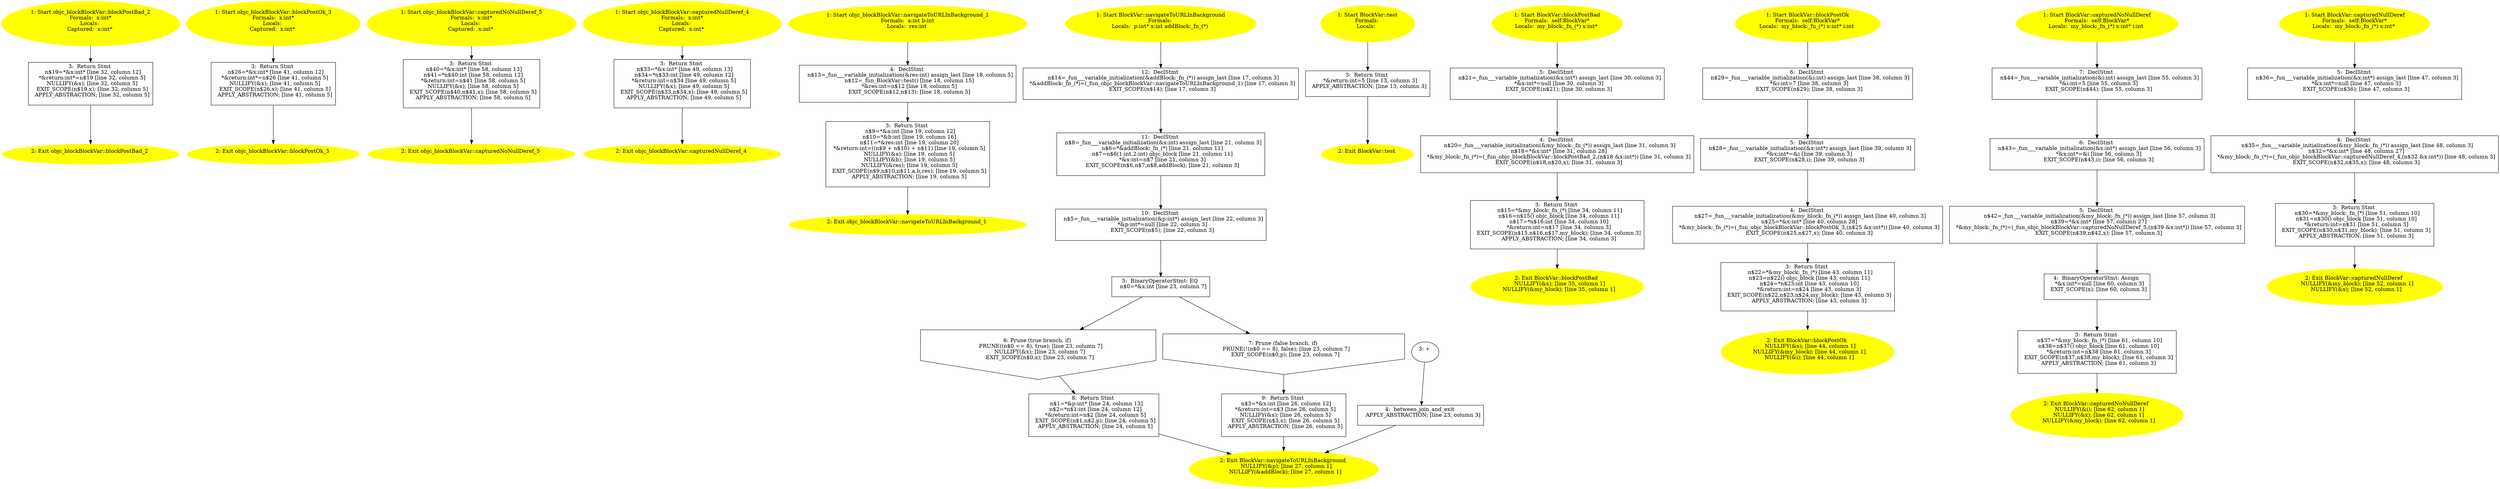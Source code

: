 /* @generated */
digraph cfg {
"objc_blockBlockVar::blockPostBad_2.dfe036ee6adc8f91e6e1d3ca5c8a9c9d_1" [label="1: Start objc_blockBlockVar::blockPostBad_2\nFormals:  x:int*\nLocals: \nCaptured:  x:int* \n  " color=yellow style=filled]
	

	 "objc_blockBlockVar::blockPostBad_2.dfe036ee6adc8f91e6e1d3ca5c8a9c9d_1" -> "objc_blockBlockVar::blockPostBad_2.dfe036ee6adc8f91e6e1d3ca5c8a9c9d_3" ;
"objc_blockBlockVar::blockPostBad_2.dfe036ee6adc8f91e6e1d3ca5c8a9c9d_2" [label="2: Exit objc_blockBlockVar::blockPostBad_2 \n  " color=yellow style=filled]
	

"objc_blockBlockVar::blockPostBad_2.dfe036ee6adc8f91e6e1d3ca5c8a9c9d_3" [label="3:  Return Stmt \n   n$19=*&x:int* [line 32, column 12]\n  *&return:int*=n$19 [line 32, column 5]\n  NULLIFY(&x); [line 32, column 5]\n  EXIT_SCOPE(n$19,x); [line 32, column 5]\n  APPLY_ABSTRACTION; [line 32, column 5]\n " shape="box"]
	

	 "objc_blockBlockVar::blockPostBad_2.dfe036ee6adc8f91e6e1d3ca5c8a9c9d_3" -> "objc_blockBlockVar::blockPostBad_2.dfe036ee6adc8f91e6e1d3ca5c8a9c9d_2" ;
"objc_blockBlockVar::blockPostOk_3.903f9a5c68adca5e567b8d339d58501c_1" [label="1: Start objc_blockBlockVar::blockPostOk_3\nFormals:  x:int*\nLocals: \nCaptured:  x:int* \n  " color=yellow style=filled]
	

	 "objc_blockBlockVar::blockPostOk_3.903f9a5c68adca5e567b8d339d58501c_1" -> "objc_blockBlockVar::blockPostOk_3.903f9a5c68adca5e567b8d339d58501c_3" ;
"objc_blockBlockVar::blockPostOk_3.903f9a5c68adca5e567b8d339d58501c_2" [label="2: Exit objc_blockBlockVar::blockPostOk_3 \n  " color=yellow style=filled]
	

"objc_blockBlockVar::blockPostOk_3.903f9a5c68adca5e567b8d339d58501c_3" [label="3:  Return Stmt \n   n$26=*&x:int* [line 41, column 12]\n  *&return:int*=n$26 [line 41, column 5]\n  NULLIFY(&x); [line 41, column 5]\n  EXIT_SCOPE(n$26,x); [line 41, column 5]\n  APPLY_ABSTRACTION; [line 41, column 5]\n " shape="box"]
	

	 "objc_blockBlockVar::blockPostOk_3.903f9a5c68adca5e567b8d339d58501c_3" -> "objc_blockBlockVar::blockPostOk_3.903f9a5c68adca5e567b8d339d58501c_2" ;
"objc_blockBlockVar::capturedNoNullDeref_5.f4e4e582375f09fa84b315ddc9e9d2fb_1" [label="1: Start objc_blockBlockVar::capturedNoNullDeref_5\nFormals:  x:int*\nLocals: \nCaptured:  x:int* \n  " color=yellow style=filled]
	

	 "objc_blockBlockVar::capturedNoNullDeref_5.f4e4e582375f09fa84b315ddc9e9d2fb_1" -> "objc_blockBlockVar::capturedNoNullDeref_5.f4e4e582375f09fa84b315ddc9e9d2fb_3" ;
"objc_blockBlockVar::capturedNoNullDeref_5.f4e4e582375f09fa84b315ddc9e9d2fb_2" [label="2: Exit objc_blockBlockVar::capturedNoNullDeref_5 \n  " color=yellow style=filled]
	

"objc_blockBlockVar::capturedNoNullDeref_5.f4e4e582375f09fa84b315ddc9e9d2fb_3" [label="3:  Return Stmt \n   n$40=*&x:int* [line 58, column 13]\n  n$41=*n$40:int [line 58, column 12]\n  *&return:int=n$41 [line 58, column 5]\n  NULLIFY(&x); [line 58, column 5]\n  EXIT_SCOPE(n$40,n$41,x); [line 58, column 5]\n  APPLY_ABSTRACTION; [line 58, column 5]\n " shape="box"]
	

	 "objc_blockBlockVar::capturedNoNullDeref_5.f4e4e582375f09fa84b315ddc9e9d2fb_3" -> "objc_blockBlockVar::capturedNoNullDeref_5.f4e4e582375f09fa84b315ddc9e9d2fb_2" ;
"objc_blockBlockVar::capturedNullDeref_4.bc226164a990fded32aae0d7f88b48d2_1" [label="1: Start objc_blockBlockVar::capturedNullDeref_4\nFormals:  x:int*\nLocals: \nCaptured:  x:int* \n  " color=yellow style=filled]
	

	 "objc_blockBlockVar::capturedNullDeref_4.bc226164a990fded32aae0d7f88b48d2_1" -> "objc_blockBlockVar::capturedNullDeref_4.bc226164a990fded32aae0d7f88b48d2_3" ;
"objc_blockBlockVar::capturedNullDeref_4.bc226164a990fded32aae0d7f88b48d2_2" [label="2: Exit objc_blockBlockVar::capturedNullDeref_4 \n  " color=yellow style=filled]
	

"objc_blockBlockVar::capturedNullDeref_4.bc226164a990fded32aae0d7f88b48d2_3" [label="3:  Return Stmt \n   n$33=*&x:int* [line 49, column 13]\n  n$34=*n$33:int [line 49, column 12]\n  *&return:int=n$34 [line 49, column 5]\n  NULLIFY(&x); [line 49, column 5]\n  EXIT_SCOPE(n$33,n$34,x); [line 49, column 5]\n  APPLY_ABSTRACTION; [line 49, column 5]\n " shape="box"]
	

	 "objc_blockBlockVar::capturedNullDeref_4.bc226164a990fded32aae0d7f88b48d2_3" -> "objc_blockBlockVar::capturedNullDeref_4.bc226164a990fded32aae0d7f88b48d2_2" ;
"objc_blockBlockVar::navigateToURLInBackground_1.12cd351936bfe9a1f532e264d27049bb_1" [label="1: Start objc_blockBlockVar::navigateToURLInBackground_1\nFormals:  a:int b:int\nLocals:  res:int \n  " color=yellow style=filled]
	

	 "objc_blockBlockVar::navigateToURLInBackground_1.12cd351936bfe9a1f532e264d27049bb_1" -> "objc_blockBlockVar::navigateToURLInBackground_1.12cd351936bfe9a1f532e264d27049bb_4" ;
"objc_blockBlockVar::navigateToURLInBackground_1.12cd351936bfe9a1f532e264d27049bb_2" [label="2: Exit objc_blockBlockVar::navigateToURLInBackground_1 \n  " color=yellow style=filled]
	

"objc_blockBlockVar::navigateToURLInBackground_1.12cd351936bfe9a1f532e264d27049bb_3" [label="3:  Return Stmt \n   n$9=*&a:int [line 19, column 12]\n  n$10=*&b:int [line 19, column 16]\n  n$11=*&res:int [line 19, column 20]\n  *&return:int=((n$9 + n$10) + n$11) [line 19, column 5]\n  NULLIFY(&a); [line 19, column 5]\n  NULLIFY(&b); [line 19, column 5]\n  NULLIFY(&res); [line 19, column 5]\n  EXIT_SCOPE(n$9,n$10,n$11,a,b,res); [line 19, column 5]\n  APPLY_ABSTRACTION; [line 19, column 5]\n " shape="box"]
	

	 "objc_blockBlockVar::navigateToURLInBackground_1.12cd351936bfe9a1f532e264d27049bb_3" -> "objc_blockBlockVar::navigateToURLInBackground_1.12cd351936bfe9a1f532e264d27049bb_2" ;
"objc_blockBlockVar::navigateToURLInBackground_1.12cd351936bfe9a1f532e264d27049bb_4" [label="4:  DeclStmt \n   n$13=_fun___variable_initialization(&res:int) assign_last [line 18, column 5]\n  n$12=_fun_BlockVar::test() [line 18, column 15]\n  *&res:int=n$12 [line 18, column 5]\n  EXIT_SCOPE(n$12,n$13); [line 18, column 5]\n " shape="box"]
	

	 "objc_blockBlockVar::navigateToURLInBackground_1.12cd351936bfe9a1f532e264d27049bb_4" -> "objc_blockBlockVar::navigateToURLInBackground_1.12cd351936bfe9a1f532e264d27049bb_3" ;
"navigateToURLInBackground#BlockVar#class.f4e64a7a224e4dae5096c3b731a4233e_1" [label="1: Start BlockVar::navigateToURLInBackground\nFormals: \nLocals:  p:int* x:int addBlock:_fn_(*) \n  " color=yellow style=filled]
	

	 "navigateToURLInBackground#BlockVar#class.f4e64a7a224e4dae5096c3b731a4233e_1" -> "navigateToURLInBackground#BlockVar#class.f4e64a7a224e4dae5096c3b731a4233e_12" ;
"navigateToURLInBackground#BlockVar#class.f4e64a7a224e4dae5096c3b731a4233e_2" [label="2: Exit BlockVar::navigateToURLInBackground \n   NULLIFY(&p); [line 27, column 1]\n  NULLIFY(&addBlock); [line 27, column 1]\n " color=yellow style=filled]
	

"navigateToURLInBackground#BlockVar#class.f4e64a7a224e4dae5096c3b731a4233e_3" [label="3: + \n  " ]
	

	 "navigateToURLInBackground#BlockVar#class.f4e64a7a224e4dae5096c3b731a4233e_3" -> "navigateToURLInBackground#BlockVar#class.f4e64a7a224e4dae5096c3b731a4233e_4" ;
"navigateToURLInBackground#BlockVar#class.f4e64a7a224e4dae5096c3b731a4233e_4" [label="4:  between_join_and_exit \n   APPLY_ABSTRACTION; [line 23, column 3]\n " shape="box"]
	

	 "navigateToURLInBackground#BlockVar#class.f4e64a7a224e4dae5096c3b731a4233e_4" -> "navigateToURLInBackground#BlockVar#class.f4e64a7a224e4dae5096c3b731a4233e_2" ;
"navigateToURLInBackground#BlockVar#class.f4e64a7a224e4dae5096c3b731a4233e_5" [label="5:  BinaryOperatorStmt: EQ \n   n$0=*&x:int [line 23, column 7]\n " shape="box"]
	

	 "navigateToURLInBackground#BlockVar#class.f4e64a7a224e4dae5096c3b731a4233e_5" -> "navigateToURLInBackground#BlockVar#class.f4e64a7a224e4dae5096c3b731a4233e_6" ;
	 "navigateToURLInBackground#BlockVar#class.f4e64a7a224e4dae5096c3b731a4233e_5" -> "navigateToURLInBackground#BlockVar#class.f4e64a7a224e4dae5096c3b731a4233e_7" ;
"navigateToURLInBackground#BlockVar#class.f4e64a7a224e4dae5096c3b731a4233e_6" [label="6: Prune (true branch, if) \n   PRUNE((n$0 == 8), true); [line 23, column 7]\n  NULLIFY(&x); [line 23, column 7]\n  EXIT_SCOPE(n$0,x); [line 23, column 7]\n " shape="invhouse"]
	

	 "navigateToURLInBackground#BlockVar#class.f4e64a7a224e4dae5096c3b731a4233e_6" -> "navigateToURLInBackground#BlockVar#class.f4e64a7a224e4dae5096c3b731a4233e_8" ;
"navigateToURLInBackground#BlockVar#class.f4e64a7a224e4dae5096c3b731a4233e_7" [label="7: Prune (false branch, if) \n   PRUNE(!(n$0 == 8), false); [line 23, column 7]\n  EXIT_SCOPE(n$0,p); [line 23, column 7]\n " shape="invhouse"]
	

	 "navigateToURLInBackground#BlockVar#class.f4e64a7a224e4dae5096c3b731a4233e_7" -> "navigateToURLInBackground#BlockVar#class.f4e64a7a224e4dae5096c3b731a4233e_9" ;
"navigateToURLInBackground#BlockVar#class.f4e64a7a224e4dae5096c3b731a4233e_8" [label="8:  Return Stmt \n   n$1=*&p:int* [line 24, column 13]\n  n$2=*n$1:int [line 24, column 12]\n  *&return:int=n$2 [line 24, column 5]\n  EXIT_SCOPE(n$1,n$2,p); [line 24, column 5]\n  APPLY_ABSTRACTION; [line 24, column 5]\n " shape="box"]
	

	 "navigateToURLInBackground#BlockVar#class.f4e64a7a224e4dae5096c3b731a4233e_8" -> "navigateToURLInBackground#BlockVar#class.f4e64a7a224e4dae5096c3b731a4233e_2" ;
"navigateToURLInBackground#BlockVar#class.f4e64a7a224e4dae5096c3b731a4233e_9" [label="9:  Return Stmt \n   n$3=*&x:int [line 26, column 12]\n  *&return:int=n$3 [line 26, column 5]\n  NULLIFY(&x); [line 26, column 5]\n  EXIT_SCOPE(n$3,x); [line 26, column 5]\n  APPLY_ABSTRACTION; [line 26, column 5]\n " shape="box"]
	

	 "navigateToURLInBackground#BlockVar#class.f4e64a7a224e4dae5096c3b731a4233e_9" -> "navigateToURLInBackground#BlockVar#class.f4e64a7a224e4dae5096c3b731a4233e_2" ;
"navigateToURLInBackground#BlockVar#class.f4e64a7a224e4dae5096c3b731a4233e_10" [label="10:  DeclStmt \n   n$5=_fun___variable_initialization(&p:int*) assign_last [line 22, column 3]\n  *&p:int*=null [line 22, column 3]\n  EXIT_SCOPE(n$5); [line 22, column 3]\n " shape="box"]
	

	 "navigateToURLInBackground#BlockVar#class.f4e64a7a224e4dae5096c3b731a4233e_10" -> "navigateToURLInBackground#BlockVar#class.f4e64a7a224e4dae5096c3b731a4233e_5" ;
"navigateToURLInBackground#BlockVar#class.f4e64a7a224e4dae5096c3b731a4233e_11" [label="11:  DeclStmt \n   n$8=_fun___variable_initialization(&x:int) assign_last [line 21, column 3]\n  n$6=*&addBlock:_fn_(*) [line 21, column 11]\n  n$7=n$6(1:int,2:int) objc_block [line 21, column 11]\n  *&x:int=n$7 [line 21, column 3]\n  EXIT_SCOPE(n$6,n$7,n$8,addBlock); [line 21, column 3]\n " shape="box"]
	

	 "navigateToURLInBackground#BlockVar#class.f4e64a7a224e4dae5096c3b731a4233e_11" -> "navigateToURLInBackground#BlockVar#class.f4e64a7a224e4dae5096c3b731a4233e_10" ;
"navigateToURLInBackground#BlockVar#class.f4e64a7a224e4dae5096c3b731a4233e_12" [label="12:  DeclStmt \n   n$14=_fun___variable_initialization(&addBlock:_fn_(*)) assign_last [line 17, column 3]\n  *&addBlock:_fn_(*)=(_fun_objc_blockBlockVar::navigateToURLInBackground_1) [line 17, column 3]\n  EXIT_SCOPE(n$14); [line 17, column 3]\n " shape="box"]
	

	 "navigateToURLInBackground#BlockVar#class.f4e64a7a224e4dae5096c3b731a4233e_12" -> "navigateToURLInBackground#BlockVar#class.f4e64a7a224e4dae5096c3b731a4233e_11" ;
"test#BlockVar#class.79d88363beeb921609a605886abe817f_1" [label="1: Start BlockVar::test\nFormals: \nLocals:  \n  " color=yellow style=filled]
	

	 "test#BlockVar#class.79d88363beeb921609a605886abe817f_1" -> "test#BlockVar#class.79d88363beeb921609a605886abe817f_3" ;
"test#BlockVar#class.79d88363beeb921609a605886abe817f_2" [label="2: Exit BlockVar::test \n  " color=yellow style=filled]
	

"test#BlockVar#class.79d88363beeb921609a605886abe817f_3" [label="3:  Return Stmt \n   *&return:int=5 [line 13, column 3]\n  APPLY_ABSTRACTION; [line 13, column 3]\n " shape="box"]
	

	 "test#BlockVar#class.79d88363beeb921609a605886abe817f_3" -> "test#BlockVar#class.79d88363beeb921609a605886abe817f_2" ;
"blockPostBad#BlockVar#instance.60292f870cad8c1a5cefdbfe4194d6f9_1" [label="1: Start BlockVar::blockPostBad\nFormals:  self:BlockVar*\nLocals:  my_block:_fn_(*) x:int* \n  " color=yellow style=filled]
	

	 "blockPostBad#BlockVar#instance.60292f870cad8c1a5cefdbfe4194d6f9_1" -> "blockPostBad#BlockVar#instance.60292f870cad8c1a5cefdbfe4194d6f9_5" ;
"blockPostBad#BlockVar#instance.60292f870cad8c1a5cefdbfe4194d6f9_2" [label="2: Exit BlockVar::blockPostBad \n   NULLIFY(&x); [line 35, column 1]\n  NULLIFY(&my_block); [line 35, column 1]\n " color=yellow style=filled]
	

"blockPostBad#BlockVar#instance.60292f870cad8c1a5cefdbfe4194d6f9_3" [label="3:  Return Stmt \n   n$15=*&my_block:_fn_(*) [line 34, column 11]\n  n$16=n$15() objc_block [line 34, column 11]\n  n$17=*n$16:int [line 34, column 10]\n  *&return:int=n$17 [line 34, column 3]\n  EXIT_SCOPE(n$15,n$16,n$17,my_block); [line 34, column 3]\n  APPLY_ABSTRACTION; [line 34, column 3]\n " shape="box"]
	

	 "blockPostBad#BlockVar#instance.60292f870cad8c1a5cefdbfe4194d6f9_3" -> "blockPostBad#BlockVar#instance.60292f870cad8c1a5cefdbfe4194d6f9_2" ;
"blockPostBad#BlockVar#instance.60292f870cad8c1a5cefdbfe4194d6f9_4" [label="4:  DeclStmt \n   n$20=_fun___variable_initialization(&my_block:_fn_(*)) assign_last [line 31, column 3]\n  n$18=*&x:int* [line 31, column 28]\n  *&my_block:_fn_(*)=(_fun_objc_blockBlockVar::blockPostBad_2,(n$18 &x:int*)) [line 31, column 3]\n  EXIT_SCOPE(n$18,n$20,x); [line 31, column 3]\n " shape="box"]
	

	 "blockPostBad#BlockVar#instance.60292f870cad8c1a5cefdbfe4194d6f9_4" -> "blockPostBad#BlockVar#instance.60292f870cad8c1a5cefdbfe4194d6f9_3" ;
"blockPostBad#BlockVar#instance.60292f870cad8c1a5cefdbfe4194d6f9_5" [label="5:  DeclStmt \n   n$21=_fun___variable_initialization(&x:int*) assign_last [line 30, column 3]\n  *&x:int*=null [line 30, column 3]\n  EXIT_SCOPE(n$21); [line 30, column 3]\n " shape="box"]
	

	 "blockPostBad#BlockVar#instance.60292f870cad8c1a5cefdbfe4194d6f9_5" -> "blockPostBad#BlockVar#instance.60292f870cad8c1a5cefdbfe4194d6f9_4" ;
"blockPostOk#BlockVar#instance.1bb64a946f8b169b31996644931ed82d_1" [label="1: Start BlockVar::blockPostOk\nFormals:  self:BlockVar*\nLocals:  my_block:_fn_(*) x:int* i:int \n  " color=yellow style=filled]
	

	 "blockPostOk#BlockVar#instance.1bb64a946f8b169b31996644931ed82d_1" -> "blockPostOk#BlockVar#instance.1bb64a946f8b169b31996644931ed82d_6" ;
"blockPostOk#BlockVar#instance.1bb64a946f8b169b31996644931ed82d_2" [label="2: Exit BlockVar::blockPostOk \n   NULLIFY(&x); [line 44, column 1]\n  NULLIFY(&my_block); [line 44, column 1]\n  NULLIFY(&i); [line 44, column 1]\n " color=yellow style=filled]
	

"blockPostOk#BlockVar#instance.1bb64a946f8b169b31996644931ed82d_3" [label="3:  Return Stmt \n   n$22=*&my_block:_fn_(*) [line 43, column 11]\n  n$23=n$22() objc_block [line 43, column 11]\n  n$24=*n$23:int [line 43, column 10]\n  *&return:int=n$24 [line 43, column 3]\n  EXIT_SCOPE(n$22,n$23,n$24,my_block); [line 43, column 3]\n  APPLY_ABSTRACTION; [line 43, column 3]\n " shape="box"]
	

	 "blockPostOk#BlockVar#instance.1bb64a946f8b169b31996644931ed82d_3" -> "blockPostOk#BlockVar#instance.1bb64a946f8b169b31996644931ed82d_2" ;
"blockPostOk#BlockVar#instance.1bb64a946f8b169b31996644931ed82d_4" [label="4:  DeclStmt \n   n$27=_fun___variable_initialization(&my_block:_fn_(*)) assign_last [line 40, column 3]\n  n$25=*&x:int* [line 40, column 28]\n  *&my_block:_fn_(*)=(_fun_objc_blockBlockVar::blockPostOk_3,(n$25 &x:int*)) [line 40, column 3]\n  EXIT_SCOPE(n$25,n$27,x); [line 40, column 3]\n " shape="box"]
	

	 "blockPostOk#BlockVar#instance.1bb64a946f8b169b31996644931ed82d_4" -> "blockPostOk#BlockVar#instance.1bb64a946f8b169b31996644931ed82d_3" ;
"blockPostOk#BlockVar#instance.1bb64a946f8b169b31996644931ed82d_5" [label="5:  DeclStmt \n   n$28=_fun___variable_initialization(&x:int*) assign_last [line 39, column 3]\n  *&x:int*=&i [line 39, column 3]\n  EXIT_SCOPE(n$28,i); [line 39, column 3]\n " shape="box"]
	

	 "blockPostOk#BlockVar#instance.1bb64a946f8b169b31996644931ed82d_5" -> "blockPostOk#BlockVar#instance.1bb64a946f8b169b31996644931ed82d_4" ;
"blockPostOk#BlockVar#instance.1bb64a946f8b169b31996644931ed82d_6" [label="6:  DeclStmt \n   n$29=_fun___variable_initialization(&i:int) assign_last [line 38, column 3]\n  *&i:int=7 [line 38, column 3]\n  EXIT_SCOPE(n$29); [line 38, column 3]\n " shape="box"]
	

	 "blockPostOk#BlockVar#instance.1bb64a946f8b169b31996644931ed82d_6" -> "blockPostOk#BlockVar#instance.1bb64a946f8b169b31996644931ed82d_5" ;
"capturedNoNullDeref#BlockVar#instance.ebe646baaabdc58144a5916780ee8c76_1" [label="1: Start BlockVar::capturedNoNullDeref\nFormals:  self:BlockVar*\nLocals:  my_block:_fn_(*) x:int* i:int \n  " color=yellow style=filled]
	

	 "capturedNoNullDeref#BlockVar#instance.ebe646baaabdc58144a5916780ee8c76_1" -> "capturedNoNullDeref#BlockVar#instance.ebe646baaabdc58144a5916780ee8c76_7" ;
"capturedNoNullDeref#BlockVar#instance.ebe646baaabdc58144a5916780ee8c76_2" [label="2: Exit BlockVar::capturedNoNullDeref \n   NULLIFY(&i); [line 62, column 1]\n  NULLIFY(&x); [line 62, column 1]\n  NULLIFY(&my_block); [line 62, column 1]\n " color=yellow style=filled]
	

"capturedNoNullDeref#BlockVar#instance.ebe646baaabdc58144a5916780ee8c76_3" [label="3:  Return Stmt \n   n$37=*&my_block:_fn_(*) [line 61, column 10]\n  n$38=n$37() objc_block [line 61, column 10]\n  *&return:int=n$38 [line 61, column 3]\n  EXIT_SCOPE(n$37,n$38,my_block); [line 61, column 3]\n  APPLY_ABSTRACTION; [line 61, column 3]\n " shape="box"]
	

	 "capturedNoNullDeref#BlockVar#instance.ebe646baaabdc58144a5916780ee8c76_3" -> "capturedNoNullDeref#BlockVar#instance.ebe646baaabdc58144a5916780ee8c76_2" ;
"capturedNoNullDeref#BlockVar#instance.ebe646baaabdc58144a5916780ee8c76_4" [label="4:  BinaryOperatorStmt: Assign \n   *&x:int*=null [line 60, column 3]\n  EXIT_SCOPE(x); [line 60, column 3]\n " shape="box"]
	

	 "capturedNoNullDeref#BlockVar#instance.ebe646baaabdc58144a5916780ee8c76_4" -> "capturedNoNullDeref#BlockVar#instance.ebe646baaabdc58144a5916780ee8c76_3" ;
"capturedNoNullDeref#BlockVar#instance.ebe646baaabdc58144a5916780ee8c76_5" [label="5:  DeclStmt \n   n$42=_fun___variable_initialization(&my_block:_fn_(*)) assign_last [line 57, column 3]\n  n$39=*&x:int* [line 57, column 27]\n  *&my_block:_fn_(*)=(_fun_objc_blockBlockVar::capturedNoNullDeref_5,(n$39 &x:int*)) [line 57, column 3]\n  EXIT_SCOPE(n$39,n$42,x); [line 57, column 3]\n " shape="box"]
	

	 "capturedNoNullDeref#BlockVar#instance.ebe646baaabdc58144a5916780ee8c76_5" -> "capturedNoNullDeref#BlockVar#instance.ebe646baaabdc58144a5916780ee8c76_4" ;
"capturedNoNullDeref#BlockVar#instance.ebe646baaabdc58144a5916780ee8c76_6" [label="6:  DeclStmt \n   n$43=_fun___variable_initialization(&x:int*) assign_last [line 56, column 3]\n  *&x:int*=&i [line 56, column 3]\n  EXIT_SCOPE(n$43,i); [line 56, column 3]\n " shape="box"]
	

	 "capturedNoNullDeref#BlockVar#instance.ebe646baaabdc58144a5916780ee8c76_6" -> "capturedNoNullDeref#BlockVar#instance.ebe646baaabdc58144a5916780ee8c76_5" ;
"capturedNoNullDeref#BlockVar#instance.ebe646baaabdc58144a5916780ee8c76_7" [label="7:  DeclStmt \n   n$44=_fun___variable_initialization(&i:int) assign_last [line 55, column 3]\n  *&i:int=5 [line 55, column 3]\n  EXIT_SCOPE(n$44); [line 55, column 3]\n " shape="box"]
	

	 "capturedNoNullDeref#BlockVar#instance.ebe646baaabdc58144a5916780ee8c76_7" -> "capturedNoNullDeref#BlockVar#instance.ebe646baaabdc58144a5916780ee8c76_6" ;
"capturedNullDeref#BlockVar#instance.48c44f7ae26caf7a1ac522523ebac894_1" [label="1: Start BlockVar::capturedNullDeref\nFormals:  self:BlockVar*\nLocals:  my_block:_fn_(*) x:int* \n  " color=yellow style=filled]
	

	 "capturedNullDeref#BlockVar#instance.48c44f7ae26caf7a1ac522523ebac894_1" -> "capturedNullDeref#BlockVar#instance.48c44f7ae26caf7a1ac522523ebac894_5" ;
"capturedNullDeref#BlockVar#instance.48c44f7ae26caf7a1ac522523ebac894_2" [label="2: Exit BlockVar::capturedNullDeref \n   NULLIFY(&my_block); [line 52, column 1]\n  NULLIFY(&x); [line 52, column 1]\n " color=yellow style=filled]
	

"capturedNullDeref#BlockVar#instance.48c44f7ae26caf7a1ac522523ebac894_3" [label="3:  Return Stmt \n   n$30=*&my_block:_fn_(*) [line 51, column 10]\n  n$31=n$30() objc_block [line 51, column 10]\n  *&return:int=n$31 [line 51, column 3]\n  EXIT_SCOPE(n$30,n$31,my_block); [line 51, column 3]\n  APPLY_ABSTRACTION; [line 51, column 3]\n " shape="box"]
	

	 "capturedNullDeref#BlockVar#instance.48c44f7ae26caf7a1ac522523ebac894_3" -> "capturedNullDeref#BlockVar#instance.48c44f7ae26caf7a1ac522523ebac894_2" ;
"capturedNullDeref#BlockVar#instance.48c44f7ae26caf7a1ac522523ebac894_4" [label="4:  DeclStmt \n   n$35=_fun___variable_initialization(&my_block:_fn_(*)) assign_last [line 48, column 3]\n  n$32=*&x:int* [line 48, column 27]\n  *&my_block:_fn_(*)=(_fun_objc_blockBlockVar::capturedNullDeref_4,(n$32 &x:int*)) [line 48, column 3]\n  EXIT_SCOPE(n$32,n$35,x); [line 48, column 3]\n " shape="box"]
	

	 "capturedNullDeref#BlockVar#instance.48c44f7ae26caf7a1ac522523ebac894_4" -> "capturedNullDeref#BlockVar#instance.48c44f7ae26caf7a1ac522523ebac894_3" ;
"capturedNullDeref#BlockVar#instance.48c44f7ae26caf7a1ac522523ebac894_5" [label="5:  DeclStmt \n   n$36=_fun___variable_initialization(&x:int*) assign_last [line 47, column 3]\n  *&x:int*=null [line 47, column 3]\n  EXIT_SCOPE(n$36); [line 47, column 3]\n " shape="box"]
	

	 "capturedNullDeref#BlockVar#instance.48c44f7ae26caf7a1ac522523ebac894_5" -> "capturedNullDeref#BlockVar#instance.48c44f7ae26caf7a1ac522523ebac894_4" ;
}
